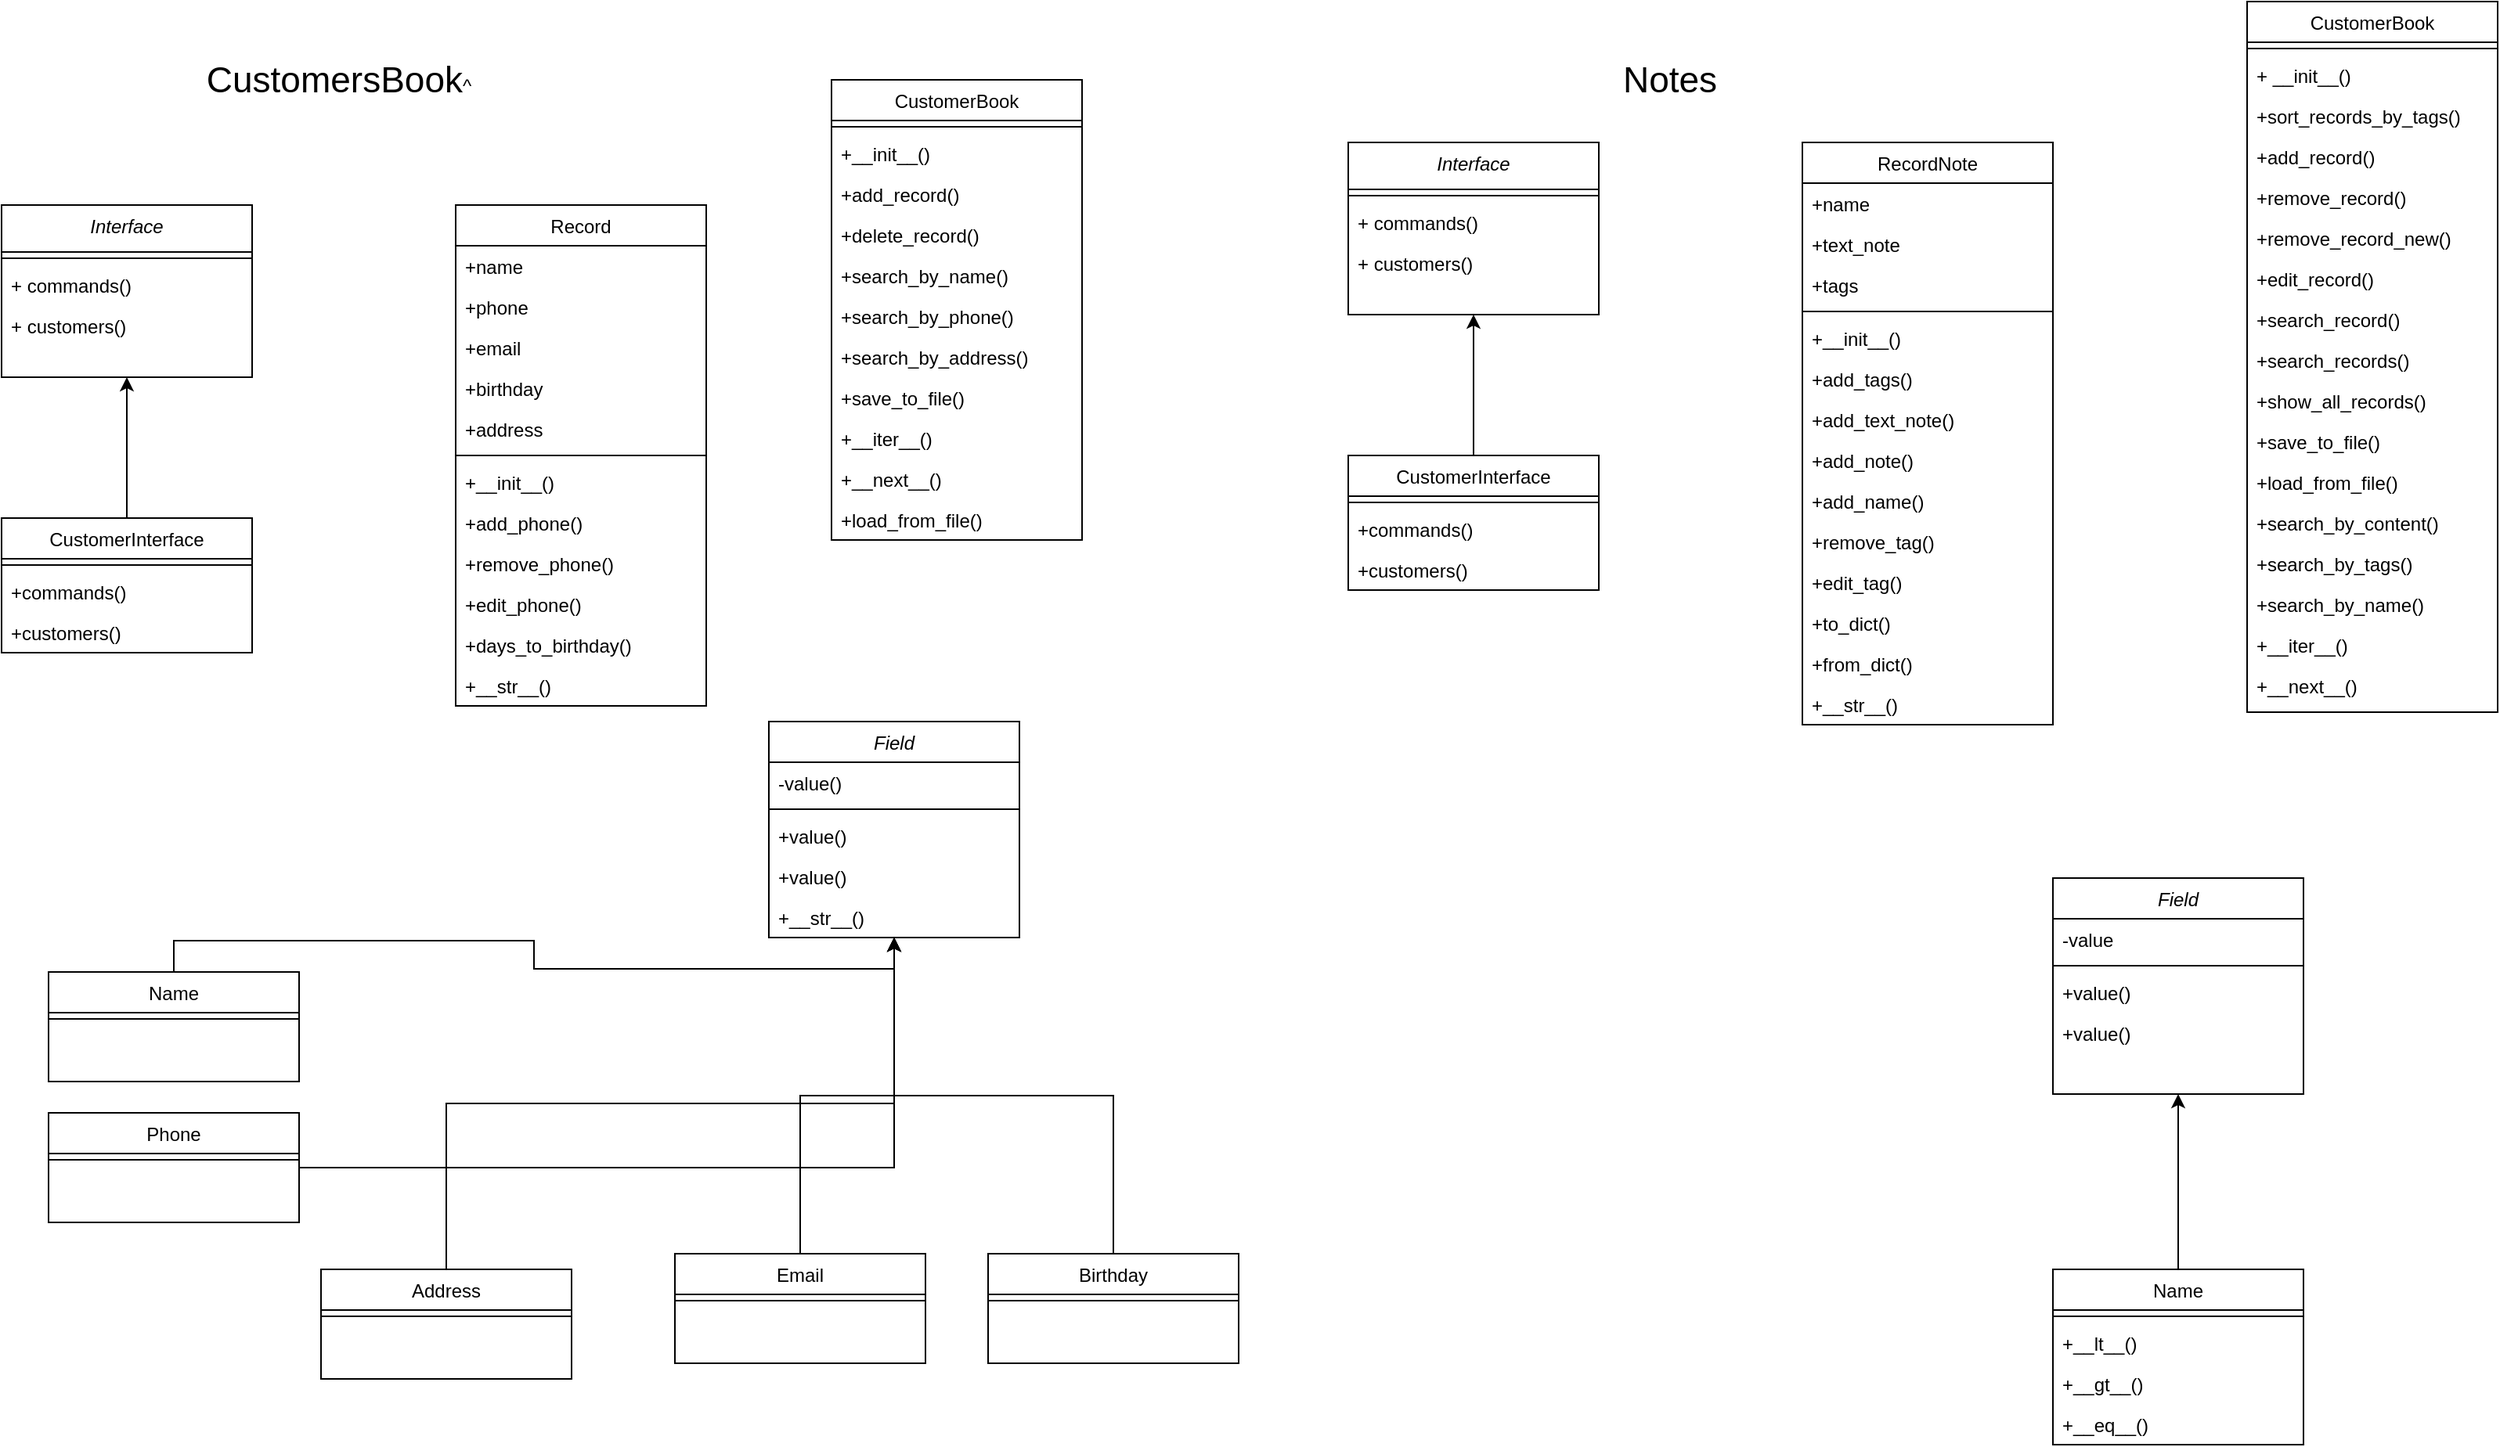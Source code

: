 <mxfile version="21.6.2" type="device">
  <diagram id="C5RBs43oDa-KdzZeNtuy" name="Page-1">
    <mxGraphModel dx="3500" dy="1937" grid="1" gridSize="10" guides="1" tooltips="1" connect="1" arrows="1" fold="1" page="1" pageScale="1" pageWidth="827" pageHeight="1169" math="0" shadow="0">
      <root>
        <mxCell id="WIyWlLk6GJQsqaUBKTNV-0" />
        <mxCell id="WIyWlLk6GJQsqaUBKTNV-1" parent="WIyWlLk6GJQsqaUBKTNV-0" />
        <mxCell id="zkfFHV4jXpPFQw0GAbJ--0" value="Interface" style="swimlane;fontStyle=2;align=center;verticalAlign=top;childLayout=stackLayout;horizontal=1;startSize=30;horizontalStack=0;resizeParent=1;resizeLast=0;collapsible=1;marginBottom=0;rounded=0;shadow=0;strokeWidth=1;" parent="WIyWlLk6GJQsqaUBKTNV-1" vertex="1">
          <mxGeometry x="60" y="130" width="160" height="110" as="geometry">
            <mxRectangle x="230" y="140" width="160" height="26" as="alternateBounds" />
          </mxGeometry>
        </mxCell>
        <mxCell id="zkfFHV4jXpPFQw0GAbJ--4" value="" style="line;html=1;strokeWidth=1;align=left;verticalAlign=middle;spacingTop=-1;spacingLeft=3;spacingRight=3;rotatable=0;labelPosition=right;points=[];portConstraint=eastwest;" parent="zkfFHV4jXpPFQw0GAbJ--0" vertex="1">
          <mxGeometry y="30" width="160" height="8" as="geometry" />
        </mxCell>
        <mxCell id="uZD-50XQ39wgIF7ysU0b-2" value="+ commands()" style="text;align=left;verticalAlign=top;spacingLeft=4;spacingRight=4;overflow=hidden;rotatable=0;points=[[0,0.5],[1,0.5]];portConstraint=eastwest;" vertex="1" parent="zkfFHV4jXpPFQw0GAbJ--0">
          <mxGeometry y="38" width="160" height="26" as="geometry" />
        </mxCell>
        <mxCell id="uZD-50XQ39wgIF7ysU0b-1" value="+ customers()" style="text;align=left;verticalAlign=top;spacingLeft=4;spacingRight=4;overflow=hidden;rotatable=0;points=[[0,0.5],[1,0.5]];portConstraint=eastwest;" vertex="1" parent="zkfFHV4jXpPFQw0GAbJ--0">
          <mxGeometry y="64" width="160" height="46" as="geometry" />
        </mxCell>
        <mxCell id="zkfFHV4jXpPFQw0GAbJ--6" value="CustomerBook" style="swimlane;fontStyle=0;align=center;verticalAlign=top;childLayout=stackLayout;horizontal=1;startSize=26;horizontalStack=0;resizeParent=1;resizeLast=0;collapsible=1;marginBottom=0;rounded=0;shadow=0;strokeWidth=1;" parent="WIyWlLk6GJQsqaUBKTNV-1" vertex="1">
          <mxGeometry x="590" y="50" width="160" height="294" as="geometry">
            <mxRectangle x="130" y="380" width="160" height="26" as="alternateBounds" />
          </mxGeometry>
        </mxCell>
        <mxCell id="zkfFHV4jXpPFQw0GAbJ--9" value="" style="line;html=1;strokeWidth=1;align=left;verticalAlign=middle;spacingTop=-1;spacingLeft=3;spacingRight=3;rotatable=0;labelPosition=right;points=[];portConstraint=eastwest;" parent="zkfFHV4jXpPFQw0GAbJ--6" vertex="1">
          <mxGeometry y="26" width="160" height="8" as="geometry" />
        </mxCell>
        <mxCell id="zkfFHV4jXpPFQw0GAbJ--10" value="+__init__()" style="text;align=left;verticalAlign=top;spacingLeft=4;spacingRight=4;overflow=hidden;rotatable=0;points=[[0,0.5],[1,0.5]];portConstraint=eastwest;fontStyle=0" parent="zkfFHV4jXpPFQw0GAbJ--6" vertex="1">
          <mxGeometry y="34" width="160" height="26" as="geometry" />
        </mxCell>
        <mxCell id="uZD-50XQ39wgIF7ysU0b-136" value="+add_record()&#xa;" style="text;align=left;verticalAlign=top;spacingLeft=4;spacingRight=4;overflow=hidden;rotatable=0;points=[[0,0.5],[1,0.5]];portConstraint=eastwest;fontStyle=0" vertex="1" parent="zkfFHV4jXpPFQw0GAbJ--6">
          <mxGeometry y="60" width="160" height="26" as="geometry" />
        </mxCell>
        <mxCell id="zkfFHV4jXpPFQw0GAbJ--11" value="+delete_record()" style="text;align=left;verticalAlign=top;spacingLeft=4;spacingRight=4;overflow=hidden;rotatable=0;points=[[0,0.5],[1,0.5]];portConstraint=eastwest;" parent="zkfFHV4jXpPFQw0GAbJ--6" vertex="1">
          <mxGeometry y="86" width="160" height="26" as="geometry" />
        </mxCell>
        <mxCell id="uZD-50XQ39wgIF7ysU0b-8" value="+search_by_name()" style="text;align=left;verticalAlign=top;spacingLeft=4;spacingRight=4;overflow=hidden;rotatable=0;points=[[0,0.5],[1,0.5]];portConstraint=eastwest;" vertex="1" parent="zkfFHV4jXpPFQw0GAbJ--6">
          <mxGeometry y="112" width="160" height="26" as="geometry" />
        </mxCell>
        <mxCell id="uZD-50XQ39wgIF7ysU0b-9" value="+search_by_phone()" style="text;align=left;verticalAlign=top;spacingLeft=4;spacingRight=4;overflow=hidden;rotatable=0;points=[[0,0.5],[1,0.5]];portConstraint=eastwest;" vertex="1" parent="zkfFHV4jXpPFQw0GAbJ--6">
          <mxGeometry y="138" width="160" height="26" as="geometry" />
        </mxCell>
        <mxCell id="uZD-50XQ39wgIF7ysU0b-10" value="+search_by_address()&#xa;" style="text;align=left;verticalAlign=top;spacingLeft=4;spacingRight=4;overflow=hidden;rotatable=0;points=[[0,0.5],[1,0.5]];portConstraint=eastwest;" vertex="1" parent="zkfFHV4jXpPFQw0GAbJ--6">
          <mxGeometry y="164" width="160" height="26" as="geometry" />
        </mxCell>
        <mxCell id="uZD-50XQ39wgIF7ysU0b-11" value="+save_to_file()" style="text;align=left;verticalAlign=top;spacingLeft=4;spacingRight=4;overflow=hidden;rotatable=0;points=[[0,0.5],[1,0.5]];portConstraint=eastwest;" vertex="1" parent="zkfFHV4jXpPFQw0GAbJ--6">
          <mxGeometry y="190" width="160" height="26" as="geometry" />
        </mxCell>
        <mxCell id="uZD-50XQ39wgIF7ysU0b-12" value="+__iter__()" style="text;align=left;verticalAlign=top;spacingLeft=4;spacingRight=4;overflow=hidden;rotatable=0;points=[[0,0.5],[1,0.5]];portConstraint=eastwest;" vertex="1" parent="zkfFHV4jXpPFQw0GAbJ--6">
          <mxGeometry y="216" width="160" height="26" as="geometry" />
        </mxCell>
        <mxCell id="uZD-50XQ39wgIF7ysU0b-137" value="+__next__()" style="text;align=left;verticalAlign=top;spacingLeft=4;spacingRight=4;overflow=hidden;rotatable=0;points=[[0,0.5],[1,0.5]];portConstraint=eastwest;" vertex="1" parent="zkfFHV4jXpPFQw0GAbJ--6">
          <mxGeometry y="242" width="160" height="26" as="geometry" />
        </mxCell>
        <mxCell id="uZD-50XQ39wgIF7ysU0b-138" value="+load_from_file()" style="text;align=left;verticalAlign=top;spacingLeft=4;spacingRight=4;overflow=hidden;rotatable=0;points=[[0,0.5],[1,0.5]];portConstraint=eastwest;" vertex="1" parent="zkfFHV4jXpPFQw0GAbJ--6">
          <mxGeometry y="268" width="160" height="26" as="geometry" />
        </mxCell>
        <mxCell id="zkfFHV4jXpPFQw0GAbJ--17" value="Record" style="swimlane;fontStyle=0;align=center;verticalAlign=top;childLayout=stackLayout;horizontal=1;startSize=26;horizontalStack=0;resizeParent=1;resizeLast=0;collapsible=1;marginBottom=0;rounded=0;shadow=0;strokeWidth=1;" parent="WIyWlLk6GJQsqaUBKTNV-1" vertex="1">
          <mxGeometry x="350" y="130" width="160" height="320" as="geometry">
            <mxRectangle x="550" y="140" width="160" height="26" as="alternateBounds" />
          </mxGeometry>
        </mxCell>
        <mxCell id="zkfFHV4jXpPFQw0GAbJ--18" value="+name" style="text;align=left;verticalAlign=top;spacingLeft=4;spacingRight=4;overflow=hidden;rotatable=0;points=[[0,0.5],[1,0.5]];portConstraint=eastwest;" parent="zkfFHV4jXpPFQw0GAbJ--17" vertex="1">
          <mxGeometry y="26" width="160" height="26" as="geometry" />
        </mxCell>
        <mxCell id="zkfFHV4jXpPFQw0GAbJ--19" value="+phone" style="text;align=left;verticalAlign=top;spacingLeft=4;spacingRight=4;overflow=hidden;rotatable=0;points=[[0,0.5],[1,0.5]];portConstraint=eastwest;rounded=0;shadow=0;html=0;" parent="zkfFHV4jXpPFQw0GAbJ--17" vertex="1">
          <mxGeometry y="52" width="160" height="26" as="geometry" />
        </mxCell>
        <mxCell id="zkfFHV4jXpPFQw0GAbJ--20" value="+email" style="text;align=left;verticalAlign=top;spacingLeft=4;spacingRight=4;overflow=hidden;rotatable=0;points=[[0,0.5],[1,0.5]];portConstraint=eastwest;rounded=0;shadow=0;html=0;" parent="zkfFHV4jXpPFQw0GAbJ--17" vertex="1">
          <mxGeometry y="78" width="160" height="26" as="geometry" />
        </mxCell>
        <mxCell id="zkfFHV4jXpPFQw0GAbJ--21" value="+birthday" style="text;align=left;verticalAlign=top;spacingLeft=4;spacingRight=4;overflow=hidden;rotatable=0;points=[[0,0.5],[1,0.5]];portConstraint=eastwest;rounded=0;shadow=0;html=0;" parent="zkfFHV4jXpPFQw0GAbJ--17" vertex="1">
          <mxGeometry y="104" width="160" height="26" as="geometry" />
        </mxCell>
        <mxCell id="zkfFHV4jXpPFQw0GAbJ--22" value="+address" style="text;align=left;verticalAlign=top;spacingLeft=4;spacingRight=4;overflow=hidden;rotatable=0;points=[[0,0.5],[1,0.5]];portConstraint=eastwest;rounded=0;shadow=0;html=0;" parent="zkfFHV4jXpPFQw0GAbJ--17" vertex="1">
          <mxGeometry y="130" width="160" height="26" as="geometry" />
        </mxCell>
        <mxCell id="zkfFHV4jXpPFQw0GAbJ--23" value="" style="line;html=1;strokeWidth=1;align=left;verticalAlign=middle;spacingTop=-1;spacingLeft=3;spacingRight=3;rotatable=0;labelPosition=right;points=[];portConstraint=eastwest;" parent="zkfFHV4jXpPFQw0GAbJ--17" vertex="1">
          <mxGeometry y="156" width="160" height="8" as="geometry" />
        </mxCell>
        <mxCell id="zkfFHV4jXpPFQw0GAbJ--24" value="+__init__()" style="text;align=left;verticalAlign=top;spacingLeft=4;spacingRight=4;overflow=hidden;rotatable=0;points=[[0,0.5],[1,0.5]];portConstraint=eastwest;" parent="zkfFHV4jXpPFQw0GAbJ--17" vertex="1">
          <mxGeometry y="164" width="160" height="26" as="geometry" />
        </mxCell>
        <mxCell id="uZD-50XQ39wgIF7ysU0b-134" value="+add_phone()" style="text;align=left;verticalAlign=top;spacingLeft=4;spacingRight=4;overflow=hidden;rotatable=0;points=[[0,0.5],[1,0.5]];portConstraint=eastwest;" vertex="1" parent="zkfFHV4jXpPFQw0GAbJ--17">
          <mxGeometry y="190" width="160" height="26" as="geometry" />
        </mxCell>
        <mxCell id="zkfFHV4jXpPFQw0GAbJ--25" value="+remove_phone()" style="text;align=left;verticalAlign=top;spacingLeft=4;spacingRight=4;overflow=hidden;rotatable=0;points=[[0,0.5],[1,0.5]];portConstraint=eastwest;" parent="zkfFHV4jXpPFQw0GAbJ--17" vertex="1">
          <mxGeometry y="216" width="160" height="26" as="geometry" />
        </mxCell>
        <mxCell id="uZD-50XQ39wgIF7ysU0b-4" value="+edit_phone()" style="text;align=left;verticalAlign=top;spacingLeft=4;spacingRight=4;overflow=hidden;rotatable=0;points=[[0,0.5],[1,0.5]];portConstraint=eastwest;" vertex="1" parent="zkfFHV4jXpPFQw0GAbJ--17">
          <mxGeometry y="242" width="160" height="26" as="geometry" />
        </mxCell>
        <mxCell id="uZD-50XQ39wgIF7ysU0b-3" value="+days_to_birthday()" style="text;align=left;verticalAlign=top;spacingLeft=4;spacingRight=4;overflow=hidden;rotatable=0;points=[[0,0.5],[1,0.5]];portConstraint=eastwest;" vertex="1" parent="zkfFHV4jXpPFQw0GAbJ--17">
          <mxGeometry y="268" width="160" height="26" as="geometry" />
        </mxCell>
        <mxCell id="uZD-50XQ39wgIF7ysU0b-135" value="+__str__()" style="text;align=left;verticalAlign=top;spacingLeft=4;spacingRight=4;overflow=hidden;rotatable=0;points=[[0,0.5],[1,0.5]];portConstraint=eastwest;" vertex="1" parent="zkfFHV4jXpPFQw0GAbJ--17">
          <mxGeometry y="294" width="160" height="26" as="geometry" />
        </mxCell>
        <mxCell id="uZD-50XQ39wgIF7ysU0b-44" style="edgeStyle=orthogonalEdgeStyle;rounded=0;orthogonalLoop=1;jettySize=auto;html=1;entryX=0.5;entryY=1;entryDx=0;entryDy=0;" edge="1" parent="WIyWlLk6GJQsqaUBKTNV-1" source="uZD-50XQ39wgIF7ysU0b-13" target="uZD-50XQ39wgIF7ysU0b-16">
          <mxGeometry relative="1" as="geometry" />
        </mxCell>
        <mxCell id="uZD-50XQ39wgIF7ysU0b-13" value="Phone" style="swimlane;fontStyle=0;align=center;verticalAlign=top;childLayout=stackLayout;horizontal=1;startSize=26;horizontalStack=0;resizeParent=1;resizeLast=0;collapsible=1;marginBottom=0;rounded=0;shadow=0;strokeWidth=1;" vertex="1" parent="WIyWlLk6GJQsqaUBKTNV-1">
          <mxGeometry x="90" y="710" width="160" height="70" as="geometry">
            <mxRectangle x="340" y="380" width="170" height="26" as="alternateBounds" />
          </mxGeometry>
        </mxCell>
        <mxCell id="uZD-50XQ39wgIF7ysU0b-15" value="" style="line;html=1;strokeWidth=1;align=left;verticalAlign=middle;spacingTop=-1;spacingLeft=3;spacingRight=3;rotatable=0;labelPosition=right;points=[];portConstraint=eastwest;" vertex="1" parent="uZD-50XQ39wgIF7ysU0b-13">
          <mxGeometry y="26" width="160" height="8" as="geometry" />
        </mxCell>
        <mxCell id="uZD-50XQ39wgIF7ysU0b-16" value="Field" style="swimlane;fontStyle=2;align=center;verticalAlign=top;childLayout=stackLayout;horizontal=1;startSize=26;horizontalStack=0;resizeParent=1;resizeLast=0;collapsible=1;marginBottom=0;rounded=0;shadow=0;strokeWidth=1;" vertex="1" parent="WIyWlLk6GJQsqaUBKTNV-1">
          <mxGeometry x="550" y="460" width="160" height="138" as="geometry">
            <mxRectangle x="340" y="380" width="170" height="26" as="alternateBounds" />
          </mxGeometry>
        </mxCell>
        <mxCell id="uZD-50XQ39wgIF7ysU0b-17" value="-value()" style="text;align=left;verticalAlign=top;spacingLeft=4;spacingRight=4;overflow=hidden;rotatable=0;points=[[0,0.5],[1,0.5]];portConstraint=eastwest;" vertex="1" parent="uZD-50XQ39wgIF7ysU0b-16">
          <mxGeometry y="26" width="160" height="26" as="geometry" />
        </mxCell>
        <mxCell id="uZD-50XQ39wgIF7ysU0b-18" value="" style="line;html=1;strokeWidth=1;align=left;verticalAlign=middle;spacingTop=-1;spacingLeft=3;spacingRight=3;rotatable=0;labelPosition=right;points=[];portConstraint=eastwest;" vertex="1" parent="uZD-50XQ39wgIF7ysU0b-16">
          <mxGeometry y="52" width="160" height="8" as="geometry" />
        </mxCell>
        <mxCell id="uZD-50XQ39wgIF7ysU0b-139" value="+value()" style="text;align=left;verticalAlign=top;spacingLeft=4;spacingRight=4;overflow=hidden;rotatable=0;points=[[0,0.5],[1,0.5]];portConstraint=eastwest;" vertex="1" parent="uZD-50XQ39wgIF7ysU0b-16">
          <mxGeometry y="60" width="160" height="26" as="geometry" />
        </mxCell>
        <mxCell id="uZD-50XQ39wgIF7ysU0b-140" value="+value()" style="text;align=left;verticalAlign=top;spacingLeft=4;spacingRight=4;overflow=hidden;rotatable=0;points=[[0,0.5],[1,0.5]];portConstraint=eastwest;" vertex="1" parent="uZD-50XQ39wgIF7ysU0b-16">
          <mxGeometry y="86" width="160" height="26" as="geometry" />
        </mxCell>
        <mxCell id="uZD-50XQ39wgIF7ysU0b-141" value="+__str__()" style="text;align=left;verticalAlign=top;spacingLeft=4;spacingRight=4;overflow=hidden;rotatable=0;points=[[0,0.5],[1,0.5]];portConstraint=eastwest;" vertex="1" parent="uZD-50XQ39wgIF7ysU0b-16">
          <mxGeometry y="112" width="160" height="26" as="geometry" />
        </mxCell>
        <mxCell id="uZD-50XQ39wgIF7ysU0b-45" style="edgeStyle=orthogonalEdgeStyle;rounded=0;orthogonalLoop=1;jettySize=auto;html=1;exitX=0.5;exitY=0;exitDx=0;exitDy=0;entryX=0.5;entryY=1;entryDx=0;entryDy=0;" edge="1" parent="WIyWlLk6GJQsqaUBKTNV-1" source="uZD-50XQ39wgIF7ysU0b-21" target="uZD-50XQ39wgIF7ysU0b-16">
          <mxGeometry relative="1" as="geometry" />
        </mxCell>
        <mxCell id="uZD-50XQ39wgIF7ysU0b-21" value="Address" style="swimlane;fontStyle=0;align=center;verticalAlign=top;childLayout=stackLayout;horizontal=1;startSize=26;horizontalStack=0;resizeParent=1;resizeLast=0;collapsible=1;marginBottom=0;rounded=0;shadow=0;strokeWidth=1;" vertex="1" parent="WIyWlLk6GJQsqaUBKTNV-1">
          <mxGeometry x="264" y="810" width="160" height="70" as="geometry">
            <mxRectangle x="340" y="380" width="170" height="26" as="alternateBounds" />
          </mxGeometry>
        </mxCell>
        <mxCell id="uZD-50XQ39wgIF7ysU0b-23" value="" style="line;html=1;strokeWidth=1;align=left;verticalAlign=middle;spacingTop=-1;spacingLeft=3;spacingRight=3;rotatable=0;labelPosition=right;points=[];portConstraint=eastwest;" vertex="1" parent="uZD-50XQ39wgIF7ysU0b-21">
          <mxGeometry y="26" width="160" height="8" as="geometry" />
        </mxCell>
        <mxCell id="uZD-50XQ39wgIF7ysU0b-46" style="edgeStyle=orthogonalEdgeStyle;rounded=0;orthogonalLoop=1;jettySize=auto;html=1;entryX=0.5;entryY=1;entryDx=0;entryDy=0;" edge="1" parent="WIyWlLk6GJQsqaUBKTNV-1" source="uZD-50XQ39wgIF7ysU0b-24" target="uZD-50XQ39wgIF7ysU0b-16">
          <mxGeometry relative="1" as="geometry" />
        </mxCell>
        <mxCell id="uZD-50XQ39wgIF7ysU0b-24" value="Email" style="swimlane;fontStyle=0;align=center;verticalAlign=top;childLayout=stackLayout;horizontal=1;startSize=26;horizontalStack=0;resizeParent=1;resizeLast=0;collapsible=1;marginBottom=0;rounded=0;shadow=0;strokeWidth=1;" vertex="1" parent="WIyWlLk6GJQsqaUBKTNV-1">
          <mxGeometry x="490" y="800" width="160" height="70" as="geometry">
            <mxRectangle x="340" y="380" width="170" height="26" as="alternateBounds" />
          </mxGeometry>
        </mxCell>
        <mxCell id="uZD-50XQ39wgIF7ysU0b-26" value="" style="line;html=1;strokeWidth=1;align=left;verticalAlign=middle;spacingTop=-1;spacingLeft=3;spacingRight=3;rotatable=0;labelPosition=right;points=[];portConstraint=eastwest;" vertex="1" parent="uZD-50XQ39wgIF7ysU0b-24">
          <mxGeometry y="26" width="160" height="8" as="geometry" />
        </mxCell>
        <mxCell id="uZD-50XQ39wgIF7ysU0b-43" style="edgeStyle=orthogonalEdgeStyle;rounded=0;orthogonalLoop=1;jettySize=auto;html=1;exitX=0.5;exitY=0;exitDx=0;exitDy=0;entryX=0.5;entryY=1;entryDx=0;entryDy=0;" edge="1" parent="WIyWlLk6GJQsqaUBKTNV-1" source="uZD-50XQ39wgIF7ysU0b-27" target="uZD-50XQ39wgIF7ysU0b-16">
          <mxGeometry relative="1" as="geometry" />
        </mxCell>
        <mxCell id="uZD-50XQ39wgIF7ysU0b-27" value="Name" style="swimlane;fontStyle=0;align=center;verticalAlign=top;childLayout=stackLayout;horizontal=1;startSize=26;horizontalStack=0;resizeParent=1;resizeLast=0;collapsible=1;marginBottom=0;rounded=0;shadow=0;strokeWidth=1;" vertex="1" parent="WIyWlLk6GJQsqaUBKTNV-1">
          <mxGeometry x="90" y="620" width="160" height="70" as="geometry">
            <mxRectangle x="340" y="380" width="170" height="26" as="alternateBounds" />
          </mxGeometry>
        </mxCell>
        <mxCell id="uZD-50XQ39wgIF7ysU0b-29" value="" style="line;html=1;strokeWidth=1;align=left;verticalAlign=middle;spacingTop=-1;spacingLeft=3;spacingRight=3;rotatable=0;labelPosition=right;points=[];portConstraint=eastwest;" vertex="1" parent="uZD-50XQ39wgIF7ysU0b-27">
          <mxGeometry y="26" width="160" height="8" as="geometry" />
        </mxCell>
        <mxCell id="uZD-50XQ39wgIF7ysU0b-47" style="edgeStyle=orthogonalEdgeStyle;rounded=0;orthogonalLoop=1;jettySize=auto;html=1;entryX=0.5;entryY=1;entryDx=0;entryDy=0;" edge="1" parent="WIyWlLk6GJQsqaUBKTNV-1" source="uZD-50XQ39wgIF7ysU0b-30" target="uZD-50XQ39wgIF7ysU0b-16">
          <mxGeometry relative="1" as="geometry" />
        </mxCell>
        <mxCell id="uZD-50XQ39wgIF7ysU0b-30" value="Birthday" style="swimlane;fontStyle=0;align=center;verticalAlign=top;childLayout=stackLayout;horizontal=1;startSize=26;horizontalStack=0;resizeParent=1;resizeLast=0;collapsible=1;marginBottom=0;rounded=0;shadow=0;strokeWidth=1;" vertex="1" parent="WIyWlLk6GJQsqaUBKTNV-1">
          <mxGeometry x="690" y="800" width="160" height="70" as="geometry">
            <mxRectangle x="340" y="380" width="170" height="26" as="alternateBounds" />
          </mxGeometry>
        </mxCell>
        <mxCell id="uZD-50XQ39wgIF7ysU0b-32" value="" style="line;html=1;strokeWidth=1;align=left;verticalAlign=middle;spacingTop=-1;spacingLeft=3;spacingRight=3;rotatable=0;labelPosition=right;points=[];portConstraint=eastwest;" vertex="1" parent="uZD-50XQ39wgIF7ysU0b-30">
          <mxGeometry y="26" width="160" height="8" as="geometry" />
        </mxCell>
        <mxCell id="uZD-50XQ39wgIF7ysU0b-59" style="edgeStyle=orthogonalEdgeStyle;rounded=0;orthogonalLoop=1;jettySize=auto;html=1;exitX=0.5;exitY=0;exitDx=0;exitDy=0;entryX=0.5;entryY=1;entryDx=0;entryDy=0;entryPerimeter=0;" edge="1" parent="WIyWlLk6GJQsqaUBKTNV-1" source="uZD-50XQ39wgIF7ysU0b-48" target="uZD-50XQ39wgIF7ysU0b-1">
          <mxGeometry relative="1" as="geometry" />
        </mxCell>
        <mxCell id="uZD-50XQ39wgIF7ysU0b-48" value="CustomerInterface" style="swimlane;fontStyle=0;align=center;verticalAlign=top;childLayout=stackLayout;horizontal=1;startSize=26;horizontalStack=0;resizeParent=1;resizeLast=0;collapsible=1;marginBottom=0;rounded=0;shadow=0;strokeWidth=1;" vertex="1" parent="WIyWlLk6GJQsqaUBKTNV-1">
          <mxGeometry x="60" y="330" width="160" height="86" as="geometry">
            <mxRectangle x="130" y="380" width="160" height="26" as="alternateBounds" />
          </mxGeometry>
        </mxCell>
        <mxCell id="uZD-50XQ39wgIF7ysU0b-49" value="" style="line;html=1;strokeWidth=1;align=left;verticalAlign=middle;spacingTop=-1;spacingLeft=3;spacingRight=3;rotatable=0;labelPosition=right;points=[];portConstraint=eastwest;" vertex="1" parent="uZD-50XQ39wgIF7ysU0b-48">
          <mxGeometry y="26" width="160" height="8" as="geometry" />
        </mxCell>
        <mxCell id="uZD-50XQ39wgIF7ysU0b-50" value="+commands()" style="text;align=left;verticalAlign=top;spacingLeft=4;spacingRight=4;overflow=hidden;rotatable=0;points=[[0,0.5],[1,0.5]];portConstraint=eastwest;fontStyle=0" vertex="1" parent="uZD-50XQ39wgIF7ysU0b-48">
          <mxGeometry y="34" width="160" height="26" as="geometry" />
        </mxCell>
        <mxCell id="uZD-50XQ39wgIF7ysU0b-51" value="+customers()" style="text;align=left;verticalAlign=top;spacingLeft=4;spacingRight=4;overflow=hidden;rotatable=0;points=[[0,0.5],[1,0.5]];portConstraint=eastwest;" vertex="1" parent="uZD-50XQ39wgIF7ysU0b-48">
          <mxGeometry y="60" width="160" height="26" as="geometry" />
        </mxCell>
        <mxCell id="uZD-50XQ39wgIF7ysU0b-60" value="&lt;font style=&quot;font-size: 23px;&quot;&gt;CustomersBook&lt;/font&gt;^" style="text;html=1;align=center;verticalAlign=middle;resizable=0;points=[];autosize=1;strokeColor=none;fillColor=none;" vertex="1" parent="WIyWlLk6GJQsqaUBKTNV-1">
          <mxGeometry x="180" y="30" width="190" height="40" as="geometry" />
        </mxCell>
        <mxCell id="uZD-50XQ39wgIF7ysU0b-63" value="&lt;span style=&quot;font-size: 23px;&quot;&gt;Notes&lt;/span&gt;" style="text;html=1;align=center;verticalAlign=middle;resizable=0;points=[];autosize=1;strokeColor=none;fillColor=none;" vertex="1" parent="WIyWlLk6GJQsqaUBKTNV-1">
          <mxGeometry x="1085" y="30" width="80" height="40" as="geometry" />
        </mxCell>
        <mxCell id="uZD-50XQ39wgIF7ysU0b-64" value="Interface" style="swimlane;fontStyle=2;align=center;verticalAlign=top;childLayout=stackLayout;horizontal=1;startSize=30;horizontalStack=0;resizeParent=1;resizeLast=0;collapsible=1;marginBottom=0;rounded=0;shadow=0;strokeWidth=1;" vertex="1" parent="WIyWlLk6GJQsqaUBKTNV-1">
          <mxGeometry x="920" y="90" width="160" height="110" as="geometry">
            <mxRectangle x="230" y="140" width="160" height="26" as="alternateBounds" />
          </mxGeometry>
        </mxCell>
        <mxCell id="uZD-50XQ39wgIF7ysU0b-65" value="" style="line;html=1;strokeWidth=1;align=left;verticalAlign=middle;spacingTop=-1;spacingLeft=3;spacingRight=3;rotatable=0;labelPosition=right;points=[];portConstraint=eastwest;" vertex="1" parent="uZD-50XQ39wgIF7ysU0b-64">
          <mxGeometry y="30" width="160" height="8" as="geometry" />
        </mxCell>
        <mxCell id="uZD-50XQ39wgIF7ysU0b-66" value="+ commands()" style="text;align=left;verticalAlign=top;spacingLeft=4;spacingRight=4;overflow=hidden;rotatable=0;points=[[0,0.5],[1,0.5]];portConstraint=eastwest;" vertex="1" parent="uZD-50XQ39wgIF7ysU0b-64">
          <mxGeometry y="38" width="160" height="26" as="geometry" />
        </mxCell>
        <mxCell id="uZD-50XQ39wgIF7ysU0b-67" value="+ customers()" style="text;align=left;verticalAlign=top;spacingLeft=4;spacingRight=4;overflow=hidden;rotatable=0;points=[[0,0.5],[1,0.5]];portConstraint=eastwest;" vertex="1" parent="uZD-50XQ39wgIF7ysU0b-64">
          <mxGeometry y="64" width="160" height="46" as="geometry" />
        </mxCell>
        <mxCell id="uZD-50XQ39wgIF7ysU0b-68" value="CustomerBook" style="swimlane;fontStyle=0;align=center;verticalAlign=top;childLayout=stackLayout;horizontal=1;startSize=26;horizontalStack=0;resizeParent=1;resizeLast=0;collapsible=1;marginBottom=0;rounded=0;shadow=0;strokeWidth=1;" vertex="1" parent="WIyWlLk6GJQsqaUBKTNV-1">
          <mxGeometry x="1494" width="160" height="454" as="geometry">
            <mxRectangle x="130" y="380" width="160" height="26" as="alternateBounds" />
          </mxGeometry>
        </mxCell>
        <mxCell id="uZD-50XQ39wgIF7ysU0b-69" value="" style="line;html=1;strokeWidth=1;align=left;verticalAlign=middle;spacingTop=-1;spacingLeft=3;spacingRight=3;rotatable=0;labelPosition=right;points=[];portConstraint=eastwest;" vertex="1" parent="uZD-50XQ39wgIF7ysU0b-68">
          <mxGeometry y="26" width="160" height="8" as="geometry" />
        </mxCell>
        <mxCell id="uZD-50XQ39wgIF7ysU0b-70" value="+ __init__()" style="text;align=left;verticalAlign=top;spacingLeft=4;spacingRight=4;overflow=hidden;rotatable=0;points=[[0,0.5],[1,0.5]];portConstraint=eastwest;fontStyle=0" vertex="1" parent="uZD-50XQ39wgIF7ysU0b-68">
          <mxGeometry y="34" width="160" height="26" as="geometry" />
        </mxCell>
        <mxCell id="uZD-50XQ39wgIF7ysU0b-128" value="+sort_records_by_tags()" style="text;align=left;verticalAlign=top;spacingLeft=4;spacingRight=4;overflow=hidden;rotatable=0;points=[[0,0.5],[1,0.5]];portConstraint=eastwest;fontStyle=0" vertex="1" parent="uZD-50XQ39wgIF7ysU0b-68">
          <mxGeometry y="60" width="160" height="26" as="geometry" />
        </mxCell>
        <mxCell id="uZD-50XQ39wgIF7ysU0b-71" value="+add_record()" style="text;align=left;verticalAlign=top;spacingLeft=4;spacingRight=4;overflow=hidden;rotatable=0;points=[[0,0.5],[1,0.5]];portConstraint=eastwest;" vertex="1" parent="uZD-50XQ39wgIF7ysU0b-68">
          <mxGeometry y="86" width="160" height="26" as="geometry" />
        </mxCell>
        <mxCell id="uZD-50XQ39wgIF7ysU0b-72" value="+remove_record()" style="text;align=left;verticalAlign=top;spacingLeft=4;spacingRight=4;overflow=hidden;rotatable=0;points=[[0,0.5],[1,0.5]];portConstraint=eastwest;" vertex="1" parent="uZD-50XQ39wgIF7ysU0b-68">
          <mxGeometry y="112" width="160" height="26" as="geometry" />
        </mxCell>
        <mxCell id="uZD-50XQ39wgIF7ysU0b-73" value="+remove_record_new()" style="text;align=left;verticalAlign=top;spacingLeft=4;spacingRight=4;overflow=hidden;rotatable=0;points=[[0,0.5],[1,0.5]];portConstraint=eastwest;" vertex="1" parent="uZD-50XQ39wgIF7ysU0b-68">
          <mxGeometry y="138" width="160" height="26" as="geometry" />
        </mxCell>
        <mxCell id="uZD-50XQ39wgIF7ysU0b-74" value="+edit_record()" style="text;align=left;verticalAlign=top;spacingLeft=4;spacingRight=4;overflow=hidden;rotatable=0;points=[[0,0.5],[1,0.5]];portConstraint=eastwest;" vertex="1" parent="uZD-50XQ39wgIF7ysU0b-68">
          <mxGeometry y="164" width="160" height="26" as="geometry" />
        </mxCell>
        <mxCell id="uZD-50XQ39wgIF7ysU0b-75" value="+search_record()" style="text;align=left;verticalAlign=top;spacingLeft=4;spacingRight=4;overflow=hidden;rotatable=0;points=[[0,0.5],[1,0.5]];portConstraint=eastwest;" vertex="1" parent="uZD-50XQ39wgIF7ysU0b-68">
          <mxGeometry y="190" width="160" height="26" as="geometry" />
        </mxCell>
        <mxCell id="uZD-50XQ39wgIF7ysU0b-76" value="+search_records()" style="text;align=left;verticalAlign=top;spacingLeft=4;spacingRight=4;overflow=hidden;rotatable=0;points=[[0,0.5],[1,0.5]];portConstraint=eastwest;" vertex="1" parent="uZD-50XQ39wgIF7ysU0b-68">
          <mxGeometry y="216" width="160" height="26" as="geometry" />
        </mxCell>
        <mxCell id="uZD-50XQ39wgIF7ysU0b-117" value="+show_all_records()" style="text;align=left;verticalAlign=top;spacingLeft=4;spacingRight=4;overflow=hidden;rotatable=0;points=[[0,0.5],[1,0.5]];portConstraint=eastwest;" vertex="1" parent="uZD-50XQ39wgIF7ysU0b-68">
          <mxGeometry y="242" width="160" height="26" as="geometry" />
        </mxCell>
        <mxCell id="uZD-50XQ39wgIF7ysU0b-118" value="+save_to_file()" style="text;align=left;verticalAlign=top;spacingLeft=4;spacingRight=4;overflow=hidden;rotatable=0;points=[[0,0.5],[1,0.5]];portConstraint=eastwest;" vertex="1" parent="uZD-50XQ39wgIF7ysU0b-68">
          <mxGeometry y="268" width="160" height="26" as="geometry" />
        </mxCell>
        <mxCell id="uZD-50XQ39wgIF7ysU0b-119" value="+load_from_file()" style="text;align=left;verticalAlign=top;spacingLeft=4;spacingRight=4;overflow=hidden;rotatable=0;points=[[0,0.5],[1,0.5]];portConstraint=eastwest;" vertex="1" parent="uZD-50XQ39wgIF7ysU0b-68">
          <mxGeometry y="294" width="160" height="26" as="geometry" />
        </mxCell>
        <mxCell id="uZD-50XQ39wgIF7ysU0b-120" value="+search_by_content()" style="text;align=left;verticalAlign=top;spacingLeft=4;spacingRight=4;overflow=hidden;rotatable=0;points=[[0,0.5],[1,0.5]];portConstraint=eastwest;" vertex="1" parent="uZD-50XQ39wgIF7ysU0b-68">
          <mxGeometry y="320" width="160" height="26" as="geometry" />
        </mxCell>
        <mxCell id="uZD-50XQ39wgIF7ysU0b-121" value="+search_by_tags()" style="text;align=left;verticalAlign=top;spacingLeft=4;spacingRight=4;overflow=hidden;rotatable=0;points=[[0,0.5],[1,0.5]];portConstraint=eastwest;" vertex="1" parent="uZD-50XQ39wgIF7ysU0b-68">
          <mxGeometry y="346" width="160" height="26" as="geometry" />
        </mxCell>
        <mxCell id="uZD-50XQ39wgIF7ysU0b-122" value="+search_by_name()" style="text;align=left;verticalAlign=top;spacingLeft=4;spacingRight=4;overflow=hidden;rotatable=0;points=[[0,0.5],[1,0.5]];portConstraint=eastwest;" vertex="1" parent="uZD-50XQ39wgIF7ysU0b-68">
          <mxGeometry y="372" width="160" height="26" as="geometry" />
        </mxCell>
        <mxCell id="uZD-50XQ39wgIF7ysU0b-129" value="+__iter__()" style="text;align=left;verticalAlign=top;spacingLeft=4;spacingRight=4;overflow=hidden;rotatable=0;points=[[0,0.5],[1,0.5]];portConstraint=eastwest;" vertex="1" parent="uZD-50XQ39wgIF7ysU0b-68">
          <mxGeometry y="398" width="160" height="26" as="geometry" />
        </mxCell>
        <mxCell id="uZD-50XQ39wgIF7ysU0b-130" value="+__next__()" style="text;align=left;verticalAlign=top;spacingLeft=4;spacingRight=4;overflow=hidden;rotatable=0;points=[[0,0.5],[1,0.5]];portConstraint=eastwest;" vertex="1" parent="uZD-50XQ39wgIF7ysU0b-68">
          <mxGeometry y="424" width="160" height="30" as="geometry" />
        </mxCell>
        <mxCell id="uZD-50XQ39wgIF7ysU0b-77" value="RecordNote" style="swimlane;fontStyle=0;align=center;verticalAlign=top;childLayout=stackLayout;horizontal=1;startSize=26;horizontalStack=0;resizeParent=1;resizeLast=0;collapsible=1;marginBottom=0;rounded=0;shadow=0;strokeWidth=1;" vertex="1" parent="WIyWlLk6GJQsqaUBKTNV-1">
          <mxGeometry x="1210" y="90" width="160" height="372" as="geometry">
            <mxRectangle x="550" y="140" width="160" height="26" as="alternateBounds" />
          </mxGeometry>
        </mxCell>
        <mxCell id="uZD-50XQ39wgIF7ysU0b-78" value="+name" style="text;align=left;verticalAlign=top;spacingLeft=4;spacingRight=4;overflow=hidden;rotatable=0;points=[[0,0.5],[1,0.5]];portConstraint=eastwest;" vertex="1" parent="uZD-50XQ39wgIF7ysU0b-77">
          <mxGeometry y="26" width="160" height="26" as="geometry" />
        </mxCell>
        <mxCell id="uZD-50XQ39wgIF7ysU0b-80" value="+text_note" style="text;align=left;verticalAlign=top;spacingLeft=4;spacingRight=4;overflow=hidden;rotatable=0;points=[[0,0.5],[1,0.5]];portConstraint=eastwest;rounded=0;shadow=0;html=0;" vertex="1" parent="uZD-50XQ39wgIF7ysU0b-77">
          <mxGeometry y="52" width="160" height="26" as="geometry" />
        </mxCell>
        <mxCell id="uZD-50XQ39wgIF7ysU0b-112" value="+tags" style="text;align=left;verticalAlign=top;spacingLeft=4;spacingRight=4;overflow=hidden;rotatable=0;points=[[0,0.5],[1,0.5]];portConstraint=eastwest;rounded=0;shadow=0;html=0;" vertex="1" parent="uZD-50XQ39wgIF7ysU0b-77">
          <mxGeometry y="78" width="160" height="26" as="geometry" />
        </mxCell>
        <mxCell id="uZD-50XQ39wgIF7ysU0b-83" value="" style="line;html=1;strokeWidth=1;align=left;verticalAlign=middle;spacingTop=-1;spacingLeft=3;spacingRight=3;rotatable=0;labelPosition=right;points=[];portConstraint=eastwest;" vertex="1" parent="uZD-50XQ39wgIF7ysU0b-77">
          <mxGeometry y="104" width="160" height="8" as="geometry" />
        </mxCell>
        <mxCell id="uZD-50XQ39wgIF7ysU0b-84" value="+__init__()" style="text;align=left;verticalAlign=top;spacingLeft=4;spacingRight=4;overflow=hidden;rotatable=0;points=[[0,0.5],[1,0.5]];portConstraint=eastwest;" vertex="1" parent="uZD-50XQ39wgIF7ysU0b-77">
          <mxGeometry y="112" width="160" height="26" as="geometry" />
        </mxCell>
        <mxCell id="uZD-50XQ39wgIF7ysU0b-131" value="+add_tags()" style="text;align=left;verticalAlign=top;spacingLeft=4;spacingRight=4;overflow=hidden;rotatable=0;points=[[0,0.5],[1,0.5]];portConstraint=eastwest;" vertex="1" parent="uZD-50XQ39wgIF7ysU0b-77">
          <mxGeometry y="138" width="160" height="26" as="geometry" />
        </mxCell>
        <mxCell id="uZD-50XQ39wgIF7ysU0b-85" value="+add_text_note()" style="text;align=left;verticalAlign=top;spacingLeft=4;spacingRight=4;overflow=hidden;rotatable=0;points=[[0,0.5],[1,0.5]];portConstraint=eastwest;" vertex="1" parent="uZD-50XQ39wgIF7ysU0b-77">
          <mxGeometry y="164" width="160" height="26" as="geometry" />
        </mxCell>
        <mxCell id="uZD-50XQ39wgIF7ysU0b-86" value="+add_note()" style="text;align=left;verticalAlign=top;spacingLeft=4;spacingRight=4;overflow=hidden;rotatable=0;points=[[0,0.5],[1,0.5]];portConstraint=eastwest;" vertex="1" parent="uZD-50XQ39wgIF7ysU0b-77">
          <mxGeometry y="190" width="160" height="26" as="geometry" />
        </mxCell>
        <mxCell id="uZD-50XQ39wgIF7ysU0b-87" value="+add_name()" style="text;align=left;verticalAlign=top;spacingLeft=4;spacingRight=4;overflow=hidden;rotatable=0;points=[[0,0.5],[1,0.5]];portConstraint=eastwest;" vertex="1" parent="uZD-50XQ39wgIF7ysU0b-77">
          <mxGeometry y="216" width="160" height="26" as="geometry" />
        </mxCell>
        <mxCell id="uZD-50XQ39wgIF7ysU0b-113" value="+remove_tag()" style="text;align=left;verticalAlign=top;spacingLeft=4;spacingRight=4;overflow=hidden;rotatable=0;points=[[0,0.5],[1,0.5]];portConstraint=eastwest;" vertex="1" parent="uZD-50XQ39wgIF7ysU0b-77">
          <mxGeometry y="242" width="160" height="26" as="geometry" />
        </mxCell>
        <mxCell id="uZD-50XQ39wgIF7ysU0b-114" value="+edit_tag()" style="text;align=left;verticalAlign=top;spacingLeft=4;spacingRight=4;overflow=hidden;rotatable=0;points=[[0,0.5],[1,0.5]];portConstraint=eastwest;" vertex="1" parent="uZD-50XQ39wgIF7ysU0b-77">
          <mxGeometry y="268" width="160" height="26" as="geometry" />
        </mxCell>
        <mxCell id="uZD-50XQ39wgIF7ysU0b-115" value="+to_dict()" style="text;align=left;verticalAlign=top;spacingLeft=4;spacingRight=4;overflow=hidden;rotatable=0;points=[[0,0.5],[1,0.5]];portConstraint=eastwest;" vertex="1" parent="uZD-50XQ39wgIF7ysU0b-77">
          <mxGeometry y="294" width="160" height="26" as="geometry" />
        </mxCell>
        <mxCell id="uZD-50XQ39wgIF7ysU0b-116" value="+from_dict()" style="text;align=left;verticalAlign=top;spacingLeft=4;spacingRight=4;overflow=hidden;rotatable=0;points=[[0,0.5],[1,0.5]];portConstraint=eastwest;" vertex="1" parent="uZD-50XQ39wgIF7ysU0b-77">
          <mxGeometry y="320" width="160" height="26" as="geometry" />
        </mxCell>
        <mxCell id="uZD-50XQ39wgIF7ysU0b-132" value="+__str__()" style="text;align=left;verticalAlign=top;spacingLeft=4;spacingRight=4;overflow=hidden;rotatable=0;points=[[0,0.5],[1,0.5]];portConstraint=eastwest;" vertex="1" parent="uZD-50XQ39wgIF7ysU0b-77">
          <mxGeometry y="346" width="160" height="26" as="geometry" />
        </mxCell>
        <mxCell id="uZD-50XQ39wgIF7ysU0b-91" value="Field" style="swimlane;fontStyle=2;align=center;verticalAlign=top;childLayout=stackLayout;horizontal=1;startSize=26;horizontalStack=0;resizeParent=1;resizeLast=0;collapsible=1;marginBottom=0;rounded=0;shadow=0;strokeWidth=1;" vertex="1" parent="WIyWlLk6GJQsqaUBKTNV-1">
          <mxGeometry x="1370" y="560" width="160" height="138" as="geometry">
            <mxRectangle x="340" y="380" width="170" height="26" as="alternateBounds" />
          </mxGeometry>
        </mxCell>
        <mxCell id="uZD-50XQ39wgIF7ysU0b-92" value="-value" style="text;align=left;verticalAlign=top;spacingLeft=4;spacingRight=4;overflow=hidden;rotatable=0;points=[[0,0.5],[1,0.5]];portConstraint=eastwest;" vertex="1" parent="uZD-50XQ39wgIF7ysU0b-91">
          <mxGeometry y="26" width="160" height="26" as="geometry" />
        </mxCell>
        <mxCell id="uZD-50XQ39wgIF7ysU0b-93" value="" style="line;html=1;strokeWidth=1;align=left;verticalAlign=middle;spacingTop=-1;spacingLeft=3;spacingRight=3;rotatable=0;labelPosition=right;points=[];portConstraint=eastwest;" vertex="1" parent="uZD-50XQ39wgIF7ysU0b-91">
          <mxGeometry y="52" width="160" height="8" as="geometry" />
        </mxCell>
        <mxCell id="uZD-50XQ39wgIF7ysU0b-124" value="+value()" style="text;align=left;verticalAlign=top;spacingLeft=4;spacingRight=4;overflow=hidden;rotatable=0;points=[[0,0.5],[1,0.5]];portConstraint=eastwest;" vertex="1" parent="uZD-50XQ39wgIF7ysU0b-91">
          <mxGeometry y="60" width="160" height="26" as="geometry" />
        </mxCell>
        <mxCell id="uZD-50XQ39wgIF7ysU0b-125" value="+value()" style="text;align=left;verticalAlign=top;spacingLeft=4;spacingRight=4;overflow=hidden;rotatable=0;points=[[0,0.5],[1,0.5]];portConstraint=eastwest;" vertex="1" parent="uZD-50XQ39wgIF7ysU0b-91">
          <mxGeometry y="86" width="160" height="26" as="geometry" />
        </mxCell>
        <mxCell id="uZD-50XQ39wgIF7ysU0b-100" style="edgeStyle=orthogonalEdgeStyle;rounded=0;orthogonalLoop=1;jettySize=auto;html=1;exitX=0.5;exitY=0;exitDx=0;exitDy=0;entryX=0.5;entryY=1;entryDx=0;entryDy=0;" edge="1" parent="WIyWlLk6GJQsqaUBKTNV-1" source="uZD-50XQ39wgIF7ysU0b-101" target="uZD-50XQ39wgIF7ysU0b-91">
          <mxGeometry relative="1" as="geometry" />
        </mxCell>
        <mxCell id="uZD-50XQ39wgIF7ysU0b-101" value="Name" style="swimlane;fontStyle=0;align=center;verticalAlign=top;childLayout=stackLayout;horizontal=1;startSize=26;horizontalStack=0;resizeParent=1;resizeLast=0;collapsible=1;marginBottom=0;rounded=0;shadow=0;strokeWidth=1;" vertex="1" parent="WIyWlLk6GJQsqaUBKTNV-1">
          <mxGeometry x="1370" y="810" width="160" height="112" as="geometry">
            <mxRectangle x="340" y="380" width="170" height="26" as="alternateBounds" />
          </mxGeometry>
        </mxCell>
        <mxCell id="uZD-50XQ39wgIF7ysU0b-102" value="" style="line;html=1;strokeWidth=1;align=left;verticalAlign=middle;spacingTop=-1;spacingLeft=3;spacingRight=3;rotatable=0;labelPosition=right;points=[];portConstraint=eastwest;" vertex="1" parent="uZD-50XQ39wgIF7ysU0b-101">
          <mxGeometry y="26" width="160" height="8" as="geometry" />
        </mxCell>
        <mxCell id="uZD-50XQ39wgIF7ysU0b-142" value="+__lt__()" style="text;align=left;verticalAlign=top;spacingLeft=4;spacingRight=4;overflow=hidden;rotatable=0;points=[[0,0.5],[1,0.5]];portConstraint=eastwest;" vertex="1" parent="uZD-50XQ39wgIF7ysU0b-101">
          <mxGeometry y="34" width="160" height="26" as="geometry" />
        </mxCell>
        <mxCell id="uZD-50XQ39wgIF7ysU0b-143" value="+__gt__()" style="text;align=left;verticalAlign=top;spacingLeft=4;spacingRight=4;overflow=hidden;rotatable=0;points=[[0,0.5],[1,0.5]];portConstraint=eastwest;" vertex="1" parent="uZD-50XQ39wgIF7ysU0b-101">
          <mxGeometry y="60" width="160" height="26" as="geometry" />
        </mxCell>
        <mxCell id="uZD-50XQ39wgIF7ysU0b-144" value="+__eq__()" style="text;align=left;verticalAlign=top;spacingLeft=4;spacingRight=4;overflow=hidden;rotatable=0;points=[[0,0.5],[1,0.5]];portConstraint=eastwest;" vertex="1" parent="uZD-50XQ39wgIF7ysU0b-101">
          <mxGeometry y="86" width="160" height="22" as="geometry" />
        </mxCell>
        <mxCell id="uZD-50XQ39wgIF7ysU0b-106" style="edgeStyle=orthogonalEdgeStyle;rounded=0;orthogonalLoop=1;jettySize=auto;html=1;exitX=0.5;exitY=0;exitDx=0;exitDy=0;entryX=0.5;entryY=1;entryDx=0;entryDy=0;entryPerimeter=0;" edge="1" parent="WIyWlLk6GJQsqaUBKTNV-1" source="uZD-50XQ39wgIF7ysU0b-107" target="uZD-50XQ39wgIF7ysU0b-67">
          <mxGeometry relative="1" as="geometry" />
        </mxCell>
        <mxCell id="uZD-50XQ39wgIF7ysU0b-107" value="CustomerInterface" style="swimlane;fontStyle=0;align=center;verticalAlign=top;childLayout=stackLayout;horizontal=1;startSize=26;horizontalStack=0;resizeParent=1;resizeLast=0;collapsible=1;marginBottom=0;rounded=0;shadow=0;strokeWidth=1;" vertex="1" parent="WIyWlLk6GJQsqaUBKTNV-1">
          <mxGeometry x="920" y="290" width="160" height="86" as="geometry">
            <mxRectangle x="130" y="380" width="160" height="26" as="alternateBounds" />
          </mxGeometry>
        </mxCell>
        <mxCell id="uZD-50XQ39wgIF7ysU0b-108" value="" style="line;html=1;strokeWidth=1;align=left;verticalAlign=middle;spacingTop=-1;spacingLeft=3;spacingRight=3;rotatable=0;labelPosition=right;points=[];portConstraint=eastwest;" vertex="1" parent="uZD-50XQ39wgIF7ysU0b-107">
          <mxGeometry y="26" width="160" height="8" as="geometry" />
        </mxCell>
        <mxCell id="uZD-50XQ39wgIF7ysU0b-109" value="+commands()" style="text;align=left;verticalAlign=top;spacingLeft=4;spacingRight=4;overflow=hidden;rotatable=0;points=[[0,0.5],[1,0.5]];portConstraint=eastwest;fontStyle=0" vertex="1" parent="uZD-50XQ39wgIF7ysU0b-107">
          <mxGeometry y="34" width="160" height="26" as="geometry" />
        </mxCell>
        <mxCell id="uZD-50XQ39wgIF7ysU0b-110" value="+customers()" style="text;align=left;verticalAlign=top;spacingLeft=4;spacingRight=4;overflow=hidden;rotatable=0;points=[[0,0.5],[1,0.5]];portConstraint=eastwest;" vertex="1" parent="uZD-50XQ39wgIF7ysU0b-107">
          <mxGeometry y="60" width="160" height="26" as="geometry" />
        </mxCell>
      </root>
    </mxGraphModel>
  </diagram>
</mxfile>
